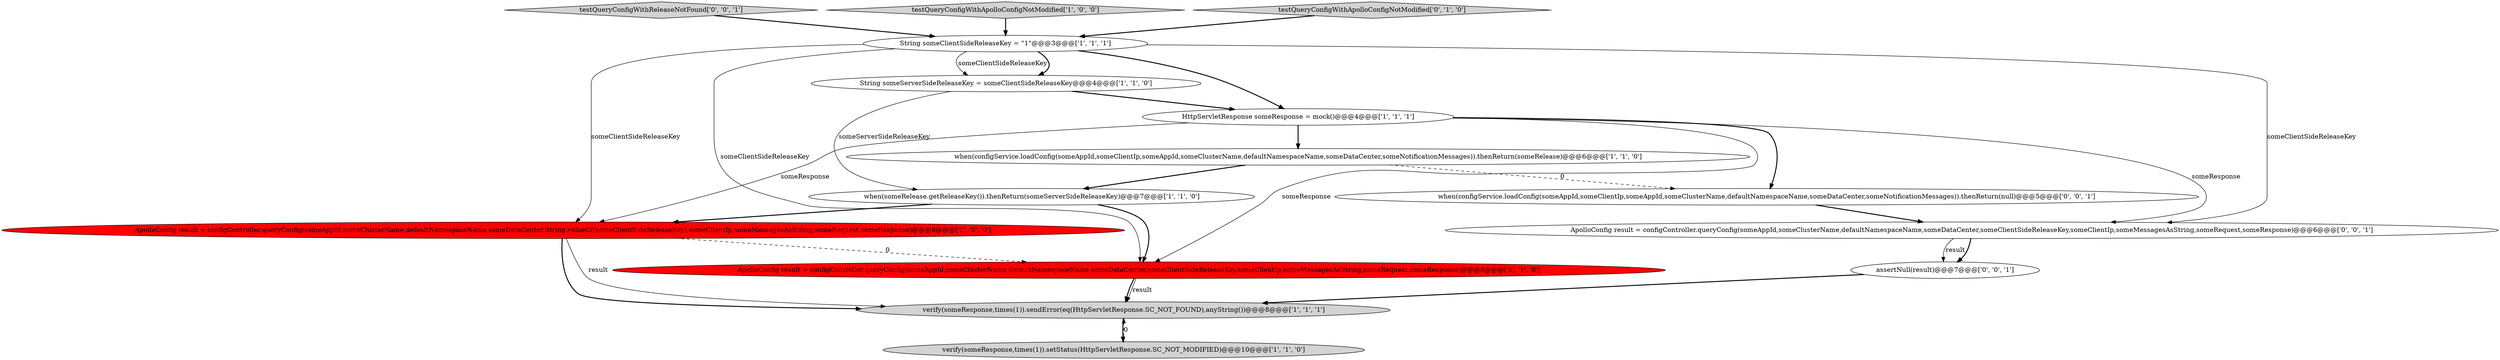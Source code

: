 digraph {
5 [style = filled, label = "verify(someResponse,times(1)).sendError(eq(HttpServletResponse.SC_NOT_FOUND),anyString())@@@8@@@['1', '1', '1']", fillcolor = lightgray, shape = ellipse image = "AAA0AAABBB1BBB"];
12 [style = filled, label = "ApolloConfig result = configController.queryConfig(someAppId,someClusterName,defaultNamespaceName,someDataCenter,someClientSideReleaseKey,someClientIp,someMessagesAsString,someRequest,someResponse)@@@6@@@['0', '0', '1']", fillcolor = white, shape = ellipse image = "AAA0AAABBB3BBB"];
11 [style = filled, label = "when(configService.loadConfig(someAppId,someClientIp,someAppId,someClusterName,defaultNamespaceName,someDataCenter,someNotificationMessages)).thenReturn(null)@@@5@@@['0', '0', '1']", fillcolor = white, shape = ellipse image = "AAA0AAABBB3BBB"];
14 [style = filled, label = "assertNull(result)@@@7@@@['0', '0', '1']", fillcolor = white, shape = ellipse image = "AAA0AAABBB3BBB"];
6 [style = filled, label = "verify(someResponse,times(1)).setStatus(HttpServletResponse.SC_NOT_MODIFIED)@@@10@@@['1', '1', '0']", fillcolor = lightgray, shape = ellipse image = "AAA0AAABBB1BBB"];
13 [style = filled, label = "testQueryConfigWithReleaseNotFound['0', '0', '1']", fillcolor = lightgray, shape = diamond image = "AAA0AAABBB3BBB"];
1 [style = filled, label = "ApolloConfig result = configController.queryConfig(someAppId,someClusterName,defaultNamespaceName,someDataCenter,String.valueOf(someClientSideReleaseKey),someClientIp,someMessagesAsString,someRequest,someResponse)@@@8@@@['1', '0', '0']", fillcolor = red, shape = ellipse image = "AAA1AAABBB1BBB"];
4 [style = filled, label = "String someServerSideReleaseKey = someClientSideReleaseKey@@@4@@@['1', '1', '0']", fillcolor = white, shape = ellipse image = "AAA0AAABBB1BBB"];
7 [style = filled, label = "String someClientSideReleaseKey = \"1\"@@@3@@@['1', '1', '1']", fillcolor = white, shape = ellipse image = "AAA0AAABBB1BBB"];
3 [style = filled, label = "when(configService.loadConfig(someAppId,someClientIp,someAppId,someClusterName,defaultNamespaceName,someDataCenter,someNotificationMessages)).thenReturn(someRelease)@@@6@@@['1', '1', '0']", fillcolor = white, shape = ellipse image = "AAA0AAABBB1BBB"];
2 [style = filled, label = "testQueryConfigWithApolloConfigNotModified['1', '0', '0']", fillcolor = lightgray, shape = diamond image = "AAA0AAABBB1BBB"];
0 [style = filled, label = "HttpServletResponse someResponse = mock()@@@4@@@['1', '1', '1']", fillcolor = white, shape = ellipse image = "AAA0AAABBB1BBB"];
9 [style = filled, label = "ApolloConfig result = configController.queryConfig(someAppId,someClusterName,defaultNamespaceName,someDataCenter,someClientSideReleaseKey,someClientIp,someMessagesAsString,someRequest,someResponse)@@@8@@@['0', '1', '0']", fillcolor = red, shape = ellipse image = "AAA1AAABBB2BBB"];
10 [style = filled, label = "testQueryConfigWithApolloConfigNotModified['0', '1', '0']", fillcolor = lightgray, shape = diamond image = "AAA0AAABBB2BBB"];
8 [style = filled, label = "when(someRelease.getReleaseKey()).thenReturn(someServerSideReleaseKey)@@@7@@@['1', '1', '0']", fillcolor = white, shape = ellipse image = "AAA0AAABBB1BBB"];
1->5 [style = bold, label=""];
0->3 [style = bold, label=""];
4->8 [style = solid, label="someServerSideReleaseKey"];
7->4 [style = solid, label="someClientSideReleaseKey"];
7->12 [style = solid, label="someClientSideReleaseKey"];
1->5 [style = solid, label="result"];
0->12 [style = solid, label="someResponse"];
0->1 [style = solid, label="someResponse"];
0->11 [style = bold, label=""];
1->9 [style = dashed, label="0"];
7->0 [style = bold, label=""];
11->12 [style = bold, label=""];
7->4 [style = bold, label=""];
10->7 [style = bold, label=""];
4->0 [style = bold, label=""];
7->9 [style = solid, label="someClientSideReleaseKey"];
0->9 [style = solid, label="someResponse"];
8->1 [style = bold, label=""];
5->6 [style = bold, label=""];
12->14 [style = solid, label="result"];
13->7 [style = bold, label=""];
3->8 [style = bold, label=""];
6->5 [style = dashed, label="0"];
12->14 [style = bold, label=""];
8->9 [style = bold, label=""];
9->5 [style = bold, label=""];
2->7 [style = bold, label=""];
7->1 [style = solid, label="someClientSideReleaseKey"];
9->5 [style = solid, label="result"];
3->11 [style = dashed, label="0"];
14->5 [style = bold, label=""];
}
